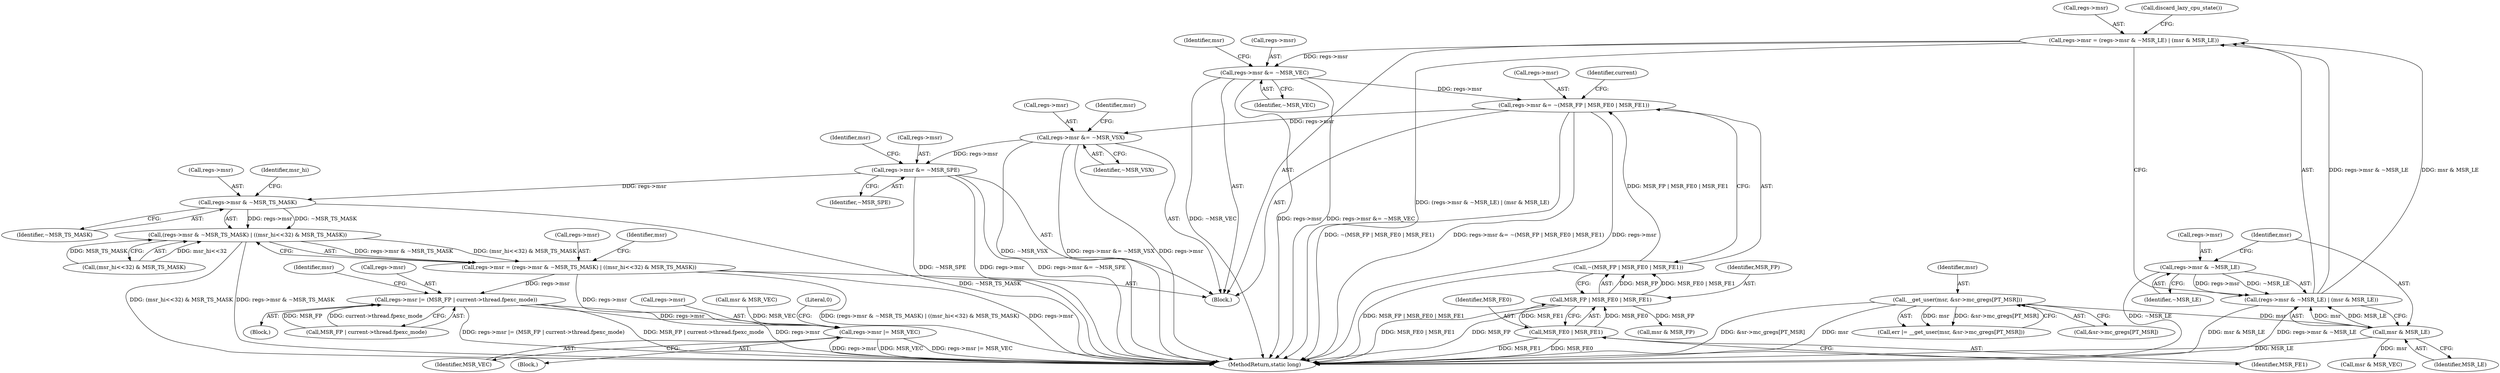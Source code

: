 digraph "0_linux_d2b9d2a5ad5ef04ff978c9923d19730cb05efd55@pointer" {
"1000393" [label="(Call,regs->msr &= ~MSR_SPE)"];
"1000324" [label="(Call,regs->msr &= ~MSR_VSX)"];
"1000298" [label="(Call,regs->msr &= ~(MSR_FP | MSR_FE0 | MSR_FE1))"];
"1000180" [label="(Call,regs->msr &= ~MSR_VEC)"];
"1000166" [label="(Call,regs->msr = (regs->msr & ~MSR_LE) | (msr & MSR_LE))"];
"1000170" [label="(Call,(regs->msr & ~MSR_LE) | (msr & MSR_LE))"];
"1000171" [label="(Call,regs->msr & ~MSR_LE)"];
"1000176" [label="(Call,msr & MSR_LE)"];
"1000154" [label="(Call,__get_user(msr, &sr->mc_gregs[PT_MSR]))"];
"1000302" [label="(Call,~(MSR_FP | MSR_FE0 | MSR_FE1))"];
"1000303" [label="(Call,MSR_FP | MSR_FE0 | MSR_FE1)"];
"1000305" [label="(Call,MSR_FE0 | MSR_FE1)"];
"1000485" [label="(Call,regs->msr & ~MSR_TS_MASK)"];
"1000484" [label="(Call,(regs->msr & ~MSR_TS_MASK) | ((msr_hi<<32) & MSR_TS_MASK))"];
"1000480" [label="(Call,regs->msr = (regs->msr & ~MSR_TS_MASK) | ((msr_hi<<32) & MSR_TS_MASK))"];
"1000505" [label="(Call,regs->msr |= (MSR_FP | current->thread.fpexc_mode))"];
"1000526" [label="(Call,regs->msr |= MSR_VEC)"];
"1000187" [label="(Identifier,msr)"];
"1000489" [label="(Identifier,~MSR_TS_MASK)"];
"1000490" [label="(Call,(msr_hi<<32) & MSR_TS_MASK)"];
"1000530" [label="(Identifier,MSR_VEC)"];
"1000311" [label="(Identifier,current)"];
"1000302" [label="(Call,~(MSR_FP | MSR_FE0 | MSR_FE1))"];
"1000172" [label="(Call,regs->msr)"];
"1000486" [label="(Call,regs->msr)"];
"1000186" [label="(Call,msr & MSR_VEC)"];
"1000393" [label="(Call,regs->msr &= ~MSR_SPE)"];
"1000492" [label="(Identifier,msr_hi)"];
"1000400" [label="(Identifier,msr)"];
"1000170" [label="(Call,(regs->msr & ~MSR_LE) | (msr & MSR_LE))"];
"1000303" [label="(Call,MSR_FP | MSR_FE0 | MSR_FE1)"];
"1000526" [label="(Call,regs->msr |= MSR_VEC)"];
"1000304" [label="(Identifier,MSR_FP)"];
"1000155" [label="(Identifier,msr)"];
"1000175" [label="(Identifier,~MSR_LE)"];
"1000306" [label="(Identifier,MSR_FE0)"];
"1000305" [label="(Call,MSR_FE0 | MSR_FE1)"];
"1000176" [label="(Call,msr & MSR_LE)"];
"1000485" [label="(Call,regs->msr & ~MSR_TS_MASK)"];
"1000506" [label="(Call,regs->msr)"];
"1000177" [label="(Identifier,msr)"];
"1000166" [label="(Call,regs->msr = (regs->msr & ~MSR_LE) | (msr & MSR_LE))"];
"1000152" [label="(Call,err |= __get_user(msr, &sr->mc_gregs[PT_MSR]))"];
"1000299" [label="(Call,regs->msr)"];
"1000181" [label="(Call,regs->msr)"];
"1000180" [label="(Call,regs->msr &= ~MSR_VEC)"];
"1000331" [label="(Identifier,msr)"];
"1000325" [label="(Call,regs->msr)"];
"1000497" [label="(Identifier,msr)"];
"1000509" [label="(Call,MSR_FP | current->thread.fpexc_mode)"];
"1000167" [label="(Call,regs->msr)"];
"1000184" [label="(Identifier,~MSR_VEC)"];
"1000480" [label="(Call,regs->msr = (regs->msr & ~MSR_TS_MASK) | ((msr_hi<<32) & MSR_TS_MASK))"];
"1000520" [label="(Block,)"];
"1000178" [label="(Identifier,MSR_LE)"];
"1000394" [label="(Call,regs->msr)"];
"1000481" [label="(Call,regs->msr)"];
"1000527" [label="(Call,regs->msr)"];
"1000533" [label="(MethodReturn,static long)"];
"1000324" [label="(Call,regs->msr &= ~MSR_VSX)"];
"1000517" [label="(Call,msr & MSR_VEC)"];
"1000307" [label="(Identifier,MSR_FE1)"];
"1000328" [label="(Identifier,~MSR_VSX)"];
"1000298" [label="(Call,regs->msr &= ~(MSR_FP | MSR_FE0 | MSR_FE1))"];
"1000397" [label="(Identifier,~MSR_SPE)"];
"1000171" [label="(Call,regs->msr & ~MSR_LE)"];
"1000496" [label="(Call,msr & MSR_FP)"];
"1000518" [label="(Identifier,msr)"];
"1000156" [label="(Call,&sr->mc_gregs[PT_MSR])"];
"1000179" [label="(Call,discard_lazy_cpu_state())"];
"1000532" [label="(Literal,0)"];
"1000484" [label="(Call,(regs->msr & ~MSR_TS_MASK) | ((msr_hi<<32) & MSR_TS_MASK))"];
"1000154" [label="(Call,__get_user(msr, &sr->mc_gregs[PT_MSR]))"];
"1000118" [label="(Block,)"];
"1000499" [label="(Block,)"];
"1000505" [label="(Call,regs->msr |= (MSR_FP | current->thread.fpexc_mode))"];
"1000393" -> "1000118"  [label="AST: "];
"1000393" -> "1000397"  [label="CFG: "];
"1000394" -> "1000393"  [label="AST: "];
"1000397" -> "1000393"  [label="AST: "];
"1000400" -> "1000393"  [label="CFG: "];
"1000393" -> "1000533"  [label="DDG: ~MSR_SPE"];
"1000393" -> "1000533"  [label="DDG: regs->msr"];
"1000393" -> "1000533"  [label="DDG: regs->msr &= ~MSR_SPE"];
"1000324" -> "1000393"  [label="DDG: regs->msr"];
"1000393" -> "1000485"  [label="DDG: regs->msr"];
"1000324" -> "1000118"  [label="AST: "];
"1000324" -> "1000328"  [label="CFG: "];
"1000325" -> "1000324"  [label="AST: "];
"1000328" -> "1000324"  [label="AST: "];
"1000331" -> "1000324"  [label="CFG: "];
"1000324" -> "1000533"  [label="DDG: ~MSR_VSX"];
"1000324" -> "1000533"  [label="DDG: regs->msr &= ~MSR_VSX"];
"1000324" -> "1000533"  [label="DDG: regs->msr"];
"1000298" -> "1000324"  [label="DDG: regs->msr"];
"1000298" -> "1000118"  [label="AST: "];
"1000298" -> "1000302"  [label="CFG: "];
"1000299" -> "1000298"  [label="AST: "];
"1000302" -> "1000298"  [label="AST: "];
"1000311" -> "1000298"  [label="CFG: "];
"1000298" -> "1000533"  [label="DDG: regs->msr &= ~(MSR_FP | MSR_FE0 | MSR_FE1)"];
"1000298" -> "1000533"  [label="DDG: regs->msr"];
"1000298" -> "1000533"  [label="DDG: ~(MSR_FP | MSR_FE0 | MSR_FE1)"];
"1000180" -> "1000298"  [label="DDG: regs->msr"];
"1000302" -> "1000298"  [label="DDG: MSR_FP | MSR_FE0 | MSR_FE1"];
"1000180" -> "1000118"  [label="AST: "];
"1000180" -> "1000184"  [label="CFG: "];
"1000181" -> "1000180"  [label="AST: "];
"1000184" -> "1000180"  [label="AST: "];
"1000187" -> "1000180"  [label="CFG: "];
"1000180" -> "1000533"  [label="DDG: ~MSR_VEC"];
"1000180" -> "1000533"  [label="DDG: regs->msr"];
"1000180" -> "1000533"  [label="DDG: regs->msr &= ~MSR_VEC"];
"1000166" -> "1000180"  [label="DDG: regs->msr"];
"1000166" -> "1000118"  [label="AST: "];
"1000166" -> "1000170"  [label="CFG: "];
"1000167" -> "1000166"  [label="AST: "];
"1000170" -> "1000166"  [label="AST: "];
"1000179" -> "1000166"  [label="CFG: "];
"1000166" -> "1000533"  [label="DDG: (regs->msr & ~MSR_LE) | (msr & MSR_LE)"];
"1000170" -> "1000166"  [label="DDG: regs->msr & ~MSR_LE"];
"1000170" -> "1000166"  [label="DDG: msr & MSR_LE"];
"1000170" -> "1000176"  [label="CFG: "];
"1000171" -> "1000170"  [label="AST: "];
"1000176" -> "1000170"  [label="AST: "];
"1000170" -> "1000533"  [label="DDG: msr & MSR_LE"];
"1000170" -> "1000533"  [label="DDG: regs->msr & ~MSR_LE"];
"1000171" -> "1000170"  [label="DDG: regs->msr"];
"1000171" -> "1000170"  [label="DDG: ~MSR_LE"];
"1000176" -> "1000170"  [label="DDG: msr"];
"1000176" -> "1000170"  [label="DDG: MSR_LE"];
"1000171" -> "1000175"  [label="CFG: "];
"1000172" -> "1000171"  [label="AST: "];
"1000175" -> "1000171"  [label="AST: "];
"1000177" -> "1000171"  [label="CFG: "];
"1000171" -> "1000533"  [label="DDG: ~MSR_LE"];
"1000176" -> "1000178"  [label="CFG: "];
"1000177" -> "1000176"  [label="AST: "];
"1000178" -> "1000176"  [label="AST: "];
"1000176" -> "1000533"  [label="DDG: MSR_LE"];
"1000154" -> "1000176"  [label="DDG: msr"];
"1000176" -> "1000186"  [label="DDG: msr"];
"1000154" -> "1000152"  [label="AST: "];
"1000154" -> "1000156"  [label="CFG: "];
"1000155" -> "1000154"  [label="AST: "];
"1000156" -> "1000154"  [label="AST: "];
"1000152" -> "1000154"  [label="CFG: "];
"1000154" -> "1000533"  [label="DDG: msr"];
"1000154" -> "1000533"  [label="DDG: &sr->mc_gregs[PT_MSR]"];
"1000154" -> "1000152"  [label="DDG: msr"];
"1000154" -> "1000152"  [label="DDG: &sr->mc_gregs[PT_MSR]"];
"1000302" -> "1000303"  [label="CFG: "];
"1000303" -> "1000302"  [label="AST: "];
"1000302" -> "1000533"  [label="DDG: MSR_FP | MSR_FE0 | MSR_FE1"];
"1000303" -> "1000302"  [label="DDG: MSR_FP"];
"1000303" -> "1000302"  [label="DDG: MSR_FE0 | MSR_FE1"];
"1000303" -> "1000305"  [label="CFG: "];
"1000304" -> "1000303"  [label="AST: "];
"1000305" -> "1000303"  [label="AST: "];
"1000303" -> "1000533"  [label="DDG: MSR_FP"];
"1000303" -> "1000533"  [label="DDG: MSR_FE0 | MSR_FE1"];
"1000305" -> "1000303"  [label="DDG: MSR_FE0"];
"1000305" -> "1000303"  [label="DDG: MSR_FE1"];
"1000303" -> "1000496"  [label="DDG: MSR_FP"];
"1000305" -> "1000307"  [label="CFG: "];
"1000306" -> "1000305"  [label="AST: "];
"1000307" -> "1000305"  [label="AST: "];
"1000305" -> "1000533"  [label="DDG: MSR_FE1"];
"1000305" -> "1000533"  [label="DDG: MSR_FE0"];
"1000485" -> "1000484"  [label="AST: "];
"1000485" -> "1000489"  [label="CFG: "];
"1000486" -> "1000485"  [label="AST: "];
"1000489" -> "1000485"  [label="AST: "];
"1000492" -> "1000485"  [label="CFG: "];
"1000485" -> "1000533"  [label="DDG: ~MSR_TS_MASK"];
"1000485" -> "1000484"  [label="DDG: regs->msr"];
"1000485" -> "1000484"  [label="DDG: ~MSR_TS_MASK"];
"1000484" -> "1000480"  [label="AST: "];
"1000484" -> "1000490"  [label="CFG: "];
"1000490" -> "1000484"  [label="AST: "];
"1000480" -> "1000484"  [label="CFG: "];
"1000484" -> "1000533"  [label="DDG: (msr_hi<<32) & MSR_TS_MASK"];
"1000484" -> "1000533"  [label="DDG: regs->msr & ~MSR_TS_MASK"];
"1000484" -> "1000480"  [label="DDG: regs->msr & ~MSR_TS_MASK"];
"1000484" -> "1000480"  [label="DDG: (msr_hi<<32) & MSR_TS_MASK"];
"1000490" -> "1000484"  [label="DDG: msr_hi<<32"];
"1000490" -> "1000484"  [label="DDG: MSR_TS_MASK"];
"1000480" -> "1000118"  [label="AST: "];
"1000481" -> "1000480"  [label="AST: "];
"1000497" -> "1000480"  [label="CFG: "];
"1000480" -> "1000533"  [label="DDG: regs->msr"];
"1000480" -> "1000533"  [label="DDG: (regs->msr & ~MSR_TS_MASK) | ((msr_hi<<32) & MSR_TS_MASK)"];
"1000480" -> "1000505"  [label="DDG: regs->msr"];
"1000480" -> "1000526"  [label="DDG: regs->msr"];
"1000505" -> "1000499"  [label="AST: "];
"1000505" -> "1000509"  [label="CFG: "];
"1000506" -> "1000505"  [label="AST: "];
"1000509" -> "1000505"  [label="AST: "];
"1000518" -> "1000505"  [label="CFG: "];
"1000505" -> "1000533"  [label="DDG: MSR_FP | current->thread.fpexc_mode"];
"1000505" -> "1000533"  [label="DDG: regs->msr"];
"1000505" -> "1000533"  [label="DDG: regs->msr |= (MSR_FP | current->thread.fpexc_mode)"];
"1000509" -> "1000505"  [label="DDG: MSR_FP"];
"1000509" -> "1000505"  [label="DDG: current->thread.fpexc_mode"];
"1000505" -> "1000526"  [label="DDG: regs->msr"];
"1000526" -> "1000520"  [label="AST: "];
"1000526" -> "1000530"  [label="CFG: "];
"1000527" -> "1000526"  [label="AST: "];
"1000530" -> "1000526"  [label="AST: "];
"1000532" -> "1000526"  [label="CFG: "];
"1000526" -> "1000533"  [label="DDG: MSR_VEC"];
"1000526" -> "1000533"  [label="DDG: regs->msr |= MSR_VEC"];
"1000526" -> "1000533"  [label="DDG: regs->msr"];
"1000517" -> "1000526"  [label="DDG: MSR_VEC"];
}
